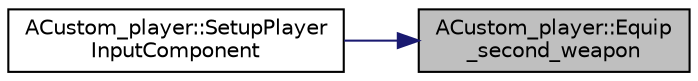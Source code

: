 digraph "ACustom_player::Equip_second_weapon"
{
 // LATEX_PDF_SIZE
  edge [fontname="Helvetica",fontsize="10",labelfontname="Helvetica",labelfontsize="10"];
  node [fontname="Helvetica",fontsize="10",shape=record];
  rankdir="RL";
  Node1 [label="ACustom_player::Equip\l_second_weapon",height=0.2,width=0.4,color="black", fillcolor="grey75", style="filled", fontcolor="black",tooltip="두번째 무기 장착"];
  Node1 -> Node2 [dir="back",color="midnightblue",fontsize="10",style="solid"];
  Node2 [label="ACustom_player::SetupPlayer\lInputComponent",height=0.2,width=0.4,color="black", fillcolor="white", style="filled",URL="$class_a_custom__player.html#a74fd8458f9a8a1b94ed17dc274b50a57",tooltip=" "];
}
